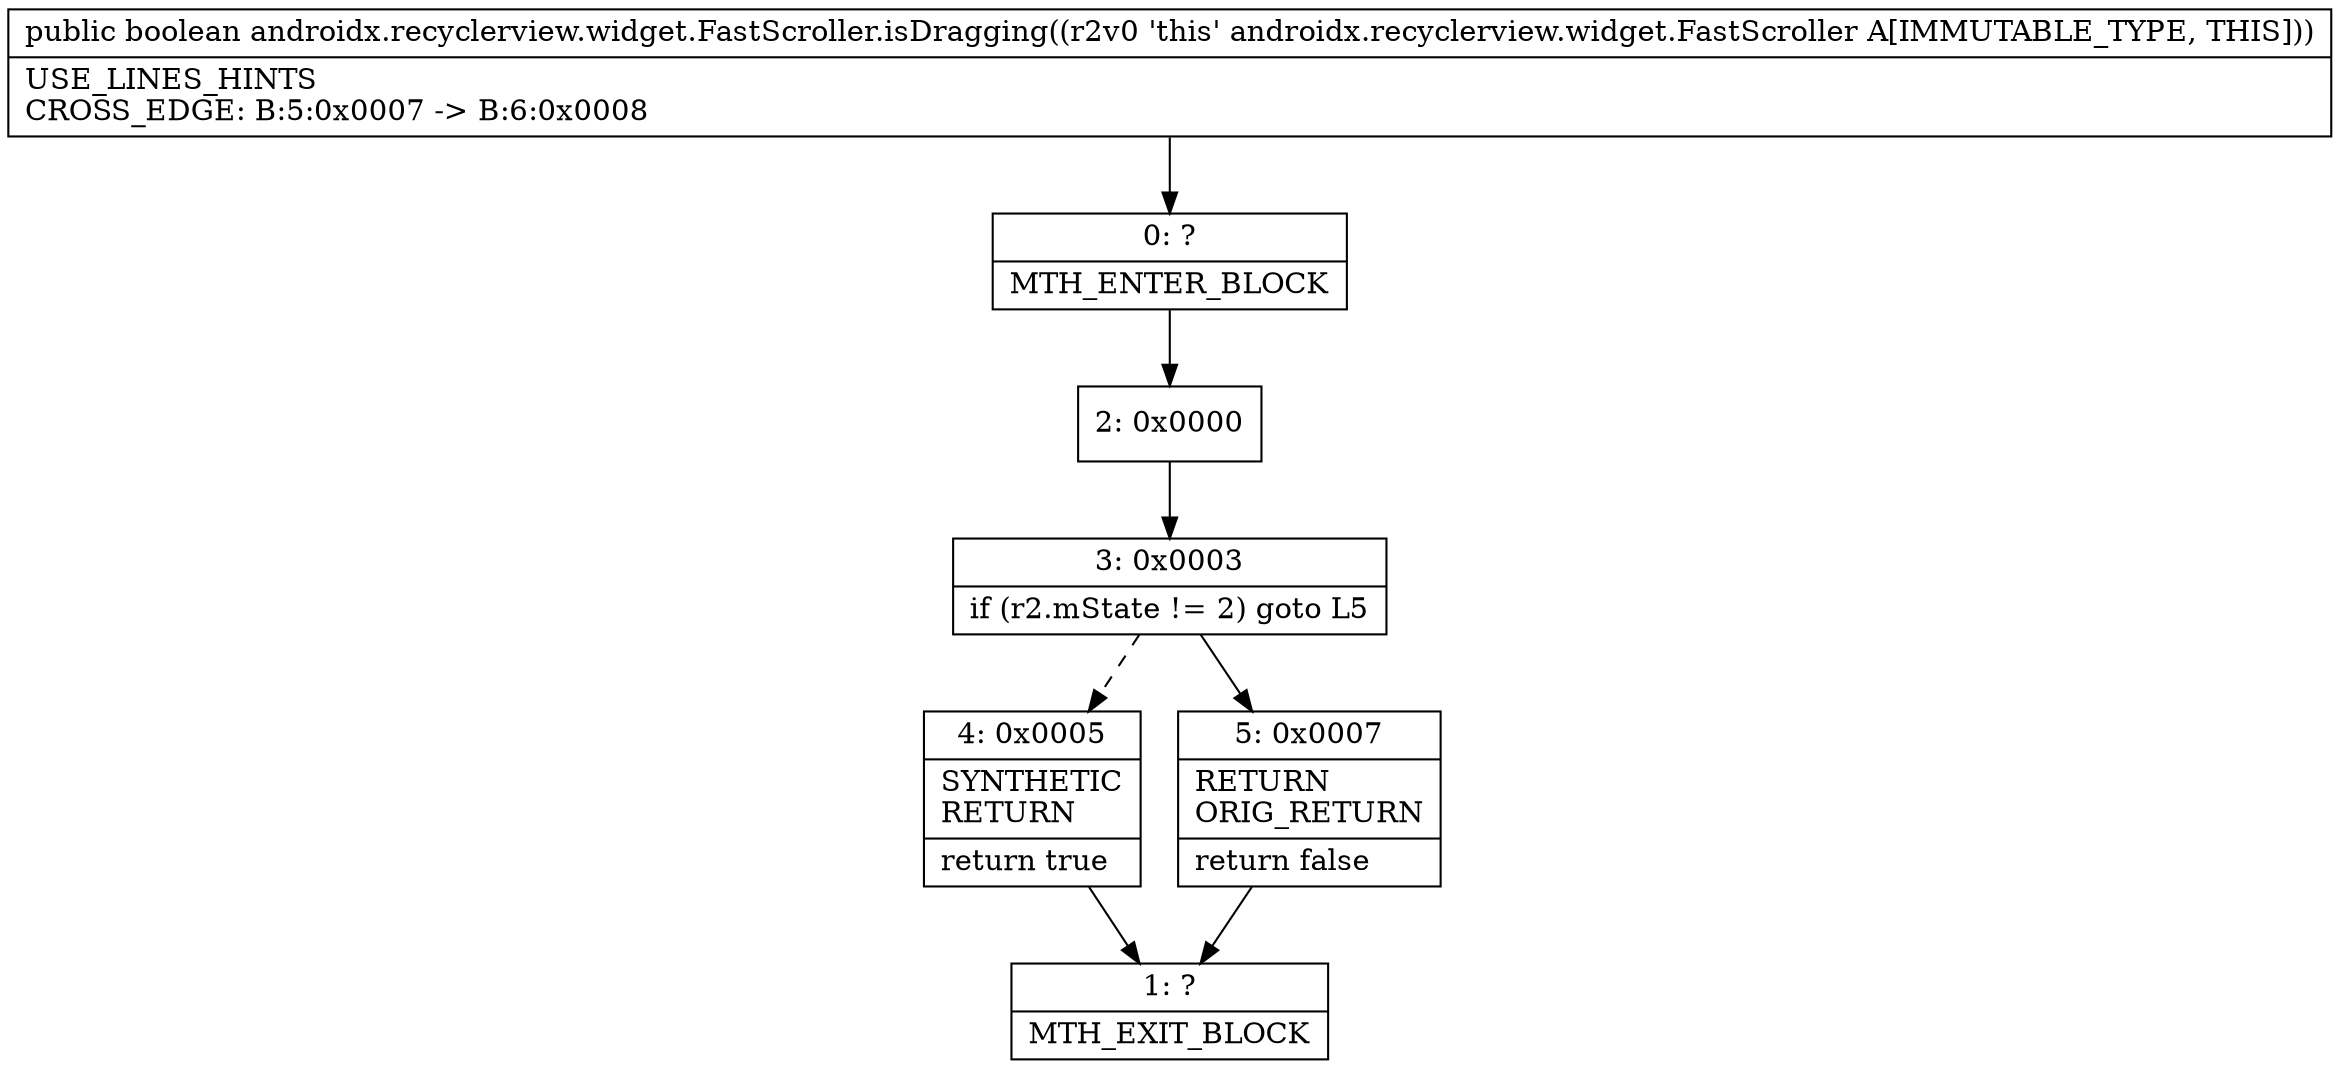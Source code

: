 digraph "CFG forandroidx.recyclerview.widget.FastScroller.isDragging()Z" {
Node_0 [shape=record,label="{0\:\ ?|MTH_ENTER_BLOCK\l}"];
Node_2 [shape=record,label="{2\:\ 0x0000}"];
Node_3 [shape=record,label="{3\:\ 0x0003|if (r2.mState != 2) goto L5\l}"];
Node_4 [shape=record,label="{4\:\ 0x0005|SYNTHETIC\lRETURN\l|return true\l}"];
Node_1 [shape=record,label="{1\:\ ?|MTH_EXIT_BLOCK\l}"];
Node_5 [shape=record,label="{5\:\ 0x0007|RETURN\lORIG_RETURN\l|return false\l}"];
MethodNode[shape=record,label="{public boolean androidx.recyclerview.widget.FastScroller.isDragging((r2v0 'this' androidx.recyclerview.widget.FastScroller A[IMMUTABLE_TYPE, THIS]))  | USE_LINES_HINTS\lCROSS_EDGE: B:5:0x0007 \-\> B:6:0x0008\l}"];
MethodNode -> Node_0;Node_0 -> Node_2;
Node_2 -> Node_3;
Node_3 -> Node_4[style=dashed];
Node_3 -> Node_5;
Node_4 -> Node_1;
Node_5 -> Node_1;
}

